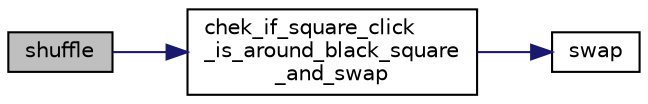 digraph "shuffle"
{
 // LATEX_PDF_SIZE
  edge [fontname="Helvetica",fontsize="10",labelfontname="Helvetica",labelfontsize="10"];
  node [fontname="Helvetica",fontsize="10",shape=record];
  rankdir="LR";
  Node1 [label="shuffle",height=0.2,width=0.4,color="black", fillcolor="grey75", style="filled", fontcolor="black",tooltip="Mélange le plateau de jeu."];
  Node1 -> Node2 [color="midnightblue",fontsize="10",style="solid"];
  Node2 [label="chek_if_square_click\l_is_around_black_square\l_and_swap",height=0.2,width=0.4,color="black", fillcolor="white", style="filled",URL="$logic_8c.html#ad00023104cac1f36456c1c60727968f1",tooltip="Vérifie si la case sur laquelle l'utilisateur a cliqué est autour de la case vide."];
  Node2 -> Node3 [color="midnightblue",fontsize="10",style="solid"];
  Node3 [label="swap",height=0.2,width=0.4,color="black", fillcolor="white", style="filled",URL="$logic_8c.html#a83eb23a5c9d486c42ec0625261f41fc5",tooltip="Echange deux cases du plateau."];
}
